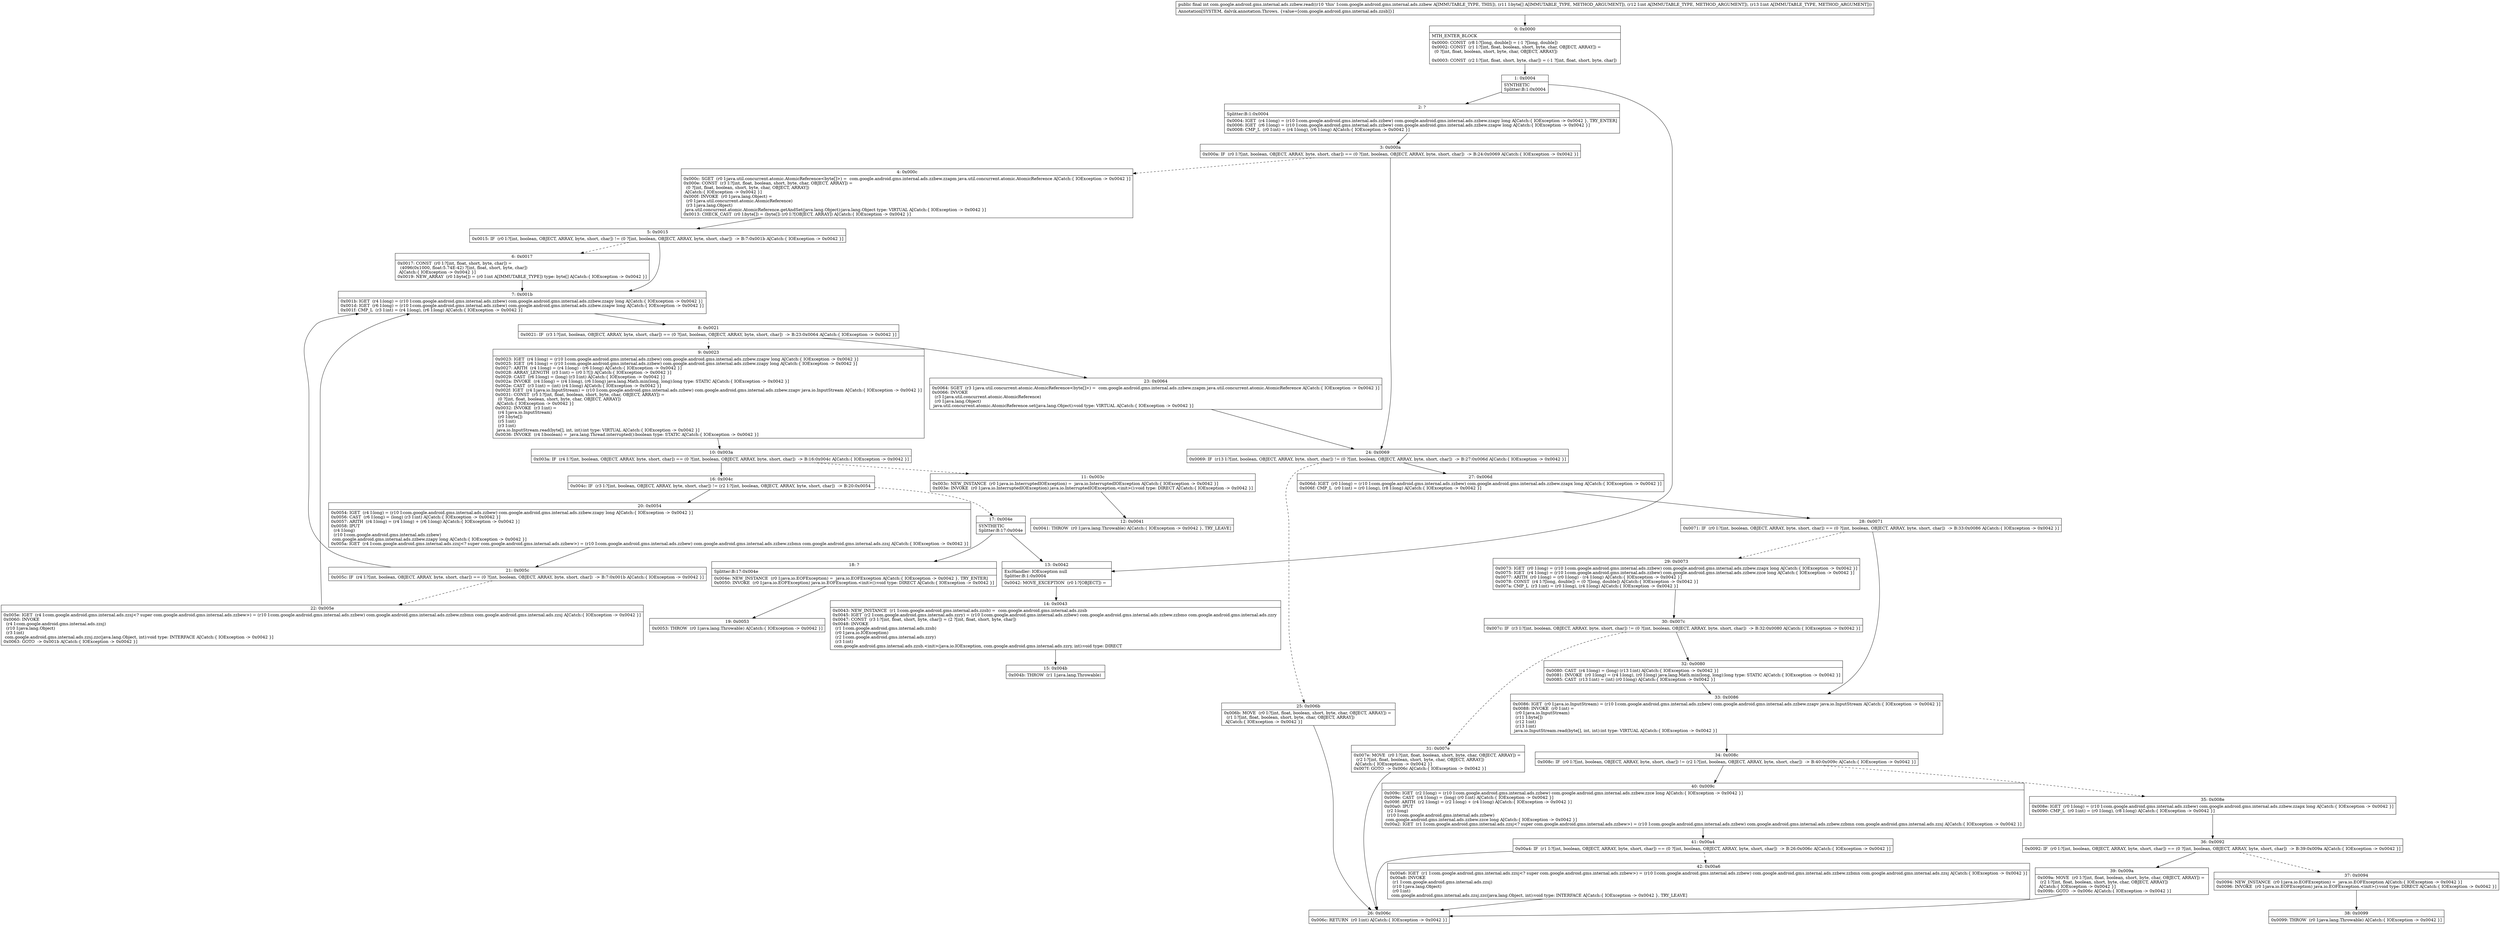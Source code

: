 digraph "CFG forcom.google.android.gms.internal.ads.zzbew.read([BII)I" {
Node_0 [shape=record,label="{0\:\ 0x0000|MTH_ENTER_BLOCK\l|0x0000: CONST  (r8 I:?[long, double]) = (\-1 ?[long, double]) \l0x0002: CONST  (r1 I:?[int, float, boolean, short, byte, char, OBJECT, ARRAY]) = \l  (0 ?[int, float, boolean, short, byte, char, OBJECT, ARRAY])\l \l0x0003: CONST  (r2 I:?[int, float, short, byte, char]) = (\-1 ?[int, float, short, byte, char]) \l}"];
Node_1 [shape=record,label="{1\:\ 0x0004|SYNTHETIC\lSplitter:B:1:0x0004\l}"];
Node_2 [shape=record,label="{2\:\ ?|Splitter:B:1:0x0004\l|0x0004: IGET  (r4 I:long) = (r10 I:com.google.android.gms.internal.ads.zzbew) com.google.android.gms.internal.ads.zzbew.zzapy long A[Catch:\{ IOException \-\> 0x0042 \}, TRY_ENTER]\l0x0006: IGET  (r6 I:long) = (r10 I:com.google.android.gms.internal.ads.zzbew) com.google.android.gms.internal.ads.zzbew.zzapw long A[Catch:\{ IOException \-\> 0x0042 \}]\l0x0008: CMP_L  (r0 I:int) = (r4 I:long), (r6 I:long) A[Catch:\{ IOException \-\> 0x0042 \}]\l}"];
Node_3 [shape=record,label="{3\:\ 0x000a|0x000a: IF  (r0 I:?[int, boolean, OBJECT, ARRAY, byte, short, char]) == (0 ?[int, boolean, OBJECT, ARRAY, byte, short, char])  \-\> B:24:0x0069 A[Catch:\{ IOException \-\> 0x0042 \}]\l}"];
Node_4 [shape=record,label="{4\:\ 0x000c|0x000c: SGET  (r0 I:java.util.concurrent.atomic.AtomicReference\<byte[]\>) =  com.google.android.gms.internal.ads.zzbew.zzapm java.util.concurrent.atomic.AtomicReference A[Catch:\{ IOException \-\> 0x0042 \}]\l0x000e: CONST  (r3 I:?[int, float, boolean, short, byte, char, OBJECT, ARRAY]) = \l  (0 ?[int, float, boolean, short, byte, char, OBJECT, ARRAY])\l A[Catch:\{ IOException \-\> 0x0042 \}]\l0x000f: INVOKE  (r0 I:java.lang.Object) = \l  (r0 I:java.util.concurrent.atomic.AtomicReference)\l  (r3 I:java.lang.Object)\l java.util.concurrent.atomic.AtomicReference.getAndSet(java.lang.Object):java.lang.Object type: VIRTUAL A[Catch:\{ IOException \-\> 0x0042 \}]\l0x0013: CHECK_CAST  (r0 I:byte[]) = (byte[]) (r0 I:?[OBJECT, ARRAY]) A[Catch:\{ IOException \-\> 0x0042 \}]\l}"];
Node_5 [shape=record,label="{5\:\ 0x0015|0x0015: IF  (r0 I:?[int, boolean, OBJECT, ARRAY, byte, short, char]) != (0 ?[int, boolean, OBJECT, ARRAY, byte, short, char])  \-\> B:7:0x001b A[Catch:\{ IOException \-\> 0x0042 \}]\l}"];
Node_6 [shape=record,label="{6\:\ 0x0017|0x0017: CONST  (r0 I:?[int, float, short, byte, char]) = \l  (4096(0x1000, float:5.74E\-42) ?[int, float, short, byte, char])\l A[Catch:\{ IOException \-\> 0x0042 \}]\l0x0019: NEW_ARRAY  (r0 I:byte[]) = (r0 I:int A[IMMUTABLE_TYPE]) type: byte[] A[Catch:\{ IOException \-\> 0x0042 \}]\l}"];
Node_7 [shape=record,label="{7\:\ 0x001b|0x001b: IGET  (r4 I:long) = (r10 I:com.google.android.gms.internal.ads.zzbew) com.google.android.gms.internal.ads.zzbew.zzapy long A[Catch:\{ IOException \-\> 0x0042 \}]\l0x001d: IGET  (r6 I:long) = (r10 I:com.google.android.gms.internal.ads.zzbew) com.google.android.gms.internal.ads.zzbew.zzapw long A[Catch:\{ IOException \-\> 0x0042 \}]\l0x001f: CMP_L  (r3 I:int) = (r4 I:long), (r6 I:long) A[Catch:\{ IOException \-\> 0x0042 \}]\l}"];
Node_8 [shape=record,label="{8\:\ 0x0021|0x0021: IF  (r3 I:?[int, boolean, OBJECT, ARRAY, byte, short, char]) == (0 ?[int, boolean, OBJECT, ARRAY, byte, short, char])  \-\> B:23:0x0064 A[Catch:\{ IOException \-\> 0x0042 \}]\l}"];
Node_9 [shape=record,label="{9\:\ 0x0023|0x0023: IGET  (r4 I:long) = (r10 I:com.google.android.gms.internal.ads.zzbew) com.google.android.gms.internal.ads.zzbew.zzapw long A[Catch:\{ IOException \-\> 0x0042 \}]\l0x0025: IGET  (r6 I:long) = (r10 I:com.google.android.gms.internal.ads.zzbew) com.google.android.gms.internal.ads.zzbew.zzapy long A[Catch:\{ IOException \-\> 0x0042 \}]\l0x0027: ARITH  (r4 I:long) = (r4 I:long) \- (r6 I:long) A[Catch:\{ IOException \-\> 0x0042 \}]\l0x0028: ARRAY_LENGTH  (r3 I:int) = (r0 I:?[]) A[Catch:\{ IOException \-\> 0x0042 \}]\l0x0029: CAST  (r6 I:long) = (long) (r3 I:int) A[Catch:\{ IOException \-\> 0x0042 \}]\l0x002a: INVOKE  (r4 I:long) = (r4 I:long), (r6 I:long) java.lang.Math.min(long, long):long type: STATIC A[Catch:\{ IOException \-\> 0x0042 \}]\l0x002e: CAST  (r3 I:int) = (int) (r4 I:long) A[Catch:\{ IOException \-\> 0x0042 \}]\l0x002f: IGET  (r4 I:java.io.InputStream) = (r10 I:com.google.android.gms.internal.ads.zzbew) com.google.android.gms.internal.ads.zzbew.zzapv java.io.InputStream A[Catch:\{ IOException \-\> 0x0042 \}]\l0x0031: CONST  (r5 I:?[int, float, boolean, short, byte, char, OBJECT, ARRAY]) = \l  (0 ?[int, float, boolean, short, byte, char, OBJECT, ARRAY])\l A[Catch:\{ IOException \-\> 0x0042 \}]\l0x0032: INVOKE  (r3 I:int) = \l  (r4 I:java.io.InputStream)\l  (r0 I:byte[])\l  (r5 I:int)\l  (r3 I:int)\l java.io.InputStream.read(byte[], int, int):int type: VIRTUAL A[Catch:\{ IOException \-\> 0x0042 \}]\l0x0036: INVOKE  (r4 I:boolean) =  java.lang.Thread.interrupted():boolean type: STATIC A[Catch:\{ IOException \-\> 0x0042 \}]\l}"];
Node_10 [shape=record,label="{10\:\ 0x003a|0x003a: IF  (r4 I:?[int, boolean, OBJECT, ARRAY, byte, short, char]) == (0 ?[int, boolean, OBJECT, ARRAY, byte, short, char])  \-\> B:16:0x004c A[Catch:\{ IOException \-\> 0x0042 \}]\l}"];
Node_11 [shape=record,label="{11\:\ 0x003c|0x003c: NEW_INSTANCE  (r0 I:java.io.InterruptedIOException) =  java.io.InterruptedIOException A[Catch:\{ IOException \-\> 0x0042 \}]\l0x003e: INVOKE  (r0 I:java.io.InterruptedIOException) java.io.InterruptedIOException.\<init\>():void type: DIRECT A[Catch:\{ IOException \-\> 0x0042 \}]\l}"];
Node_12 [shape=record,label="{12\:\ 0x0041|0x0041: THROW  (r0 I:java.lang.Throwable) A[Catch:\{ IOException \-\> 0x0042 \}, TRY_LEAVE]\l}"];
Node_13 [shape=record,label="{13\:\ 0x0042|ExcHandler: IOException null\lSplitter:B:1:0x0004\l|0x0042: MOVE_EXCEPTION  (r0 I:?[OBJECT]) =  \l}"];
Node_14 [shape=record,label="{14\:\ 0x0043|0x0043: NEW_INSTANCE  (r1 I:com.google.android.gms.internal.ads.zzsb) =  com.google.android.gms.internal.ads.zzsb \l0x0045: IGET  (r2 I:com.google.android.gms.internal.ads.zzry) = (r10 I:com.google.android.gms.internal.ads.zzbew) com.google.android.gms.internal.ads.zzbew.zzbmo com.google.android.gms.internal.ads.zzry \l0x0047: CONST  (r3 I:?[int, float, short, byte, char]) = (2 ?[int, float, short, byte, char]) \l0x0048: INVOKE  \l  (r1 I:com.google.android.gms.internal.ads.zzsb)\l  (r0 I:java.io.IOException)\l  (r2 I:com.google.android.gms.internal.ads.zzry)\l  (r3 I:int)\l com.google.android.gms.internal.ads.zzsb.\<init\>(java.io.IOException, com.google.android.gms.internal.ads.zzry, int):void type: DIRECT \l}"];
Node_15 [shape=record,label="{15\:\ 0x004b|0x004b: THROW  (r1 I:java.lang.Throwable) \l}"];
Node_16 [shape=record,label="{16\:\ 0x004c|0x004c: IF  (r3 I:?[int, boolean, OBJECT, ARRAY, byte, short, char]) != (r2 I:?[int, boolean, OBJECT, ARRAY, byte, short, char])  \-\> B:20:0x0054 \l}"];
Node_17 [shape=record,label="{17\:\ 0x004e|SYNTHETIC\lSplitter:B:17:0x004e\l}"];
Node_18 [shape=record,label="{18\:\ ?|Splitter:B:17:0x004e\l|0x004e: NEW_INSTANCE  (r0 I:java.io.EOFException) =  java.io.EOFException A[Catch:\{ IOException \-\> 0x0042 \}, TRY_ENTER]\l0x0050: INVOKE  (r0 I:java.io.EOFException) java.io.EOFException.\<init\>():void type: DIRECT A[Catch:\{ IOException \-\> 0x0042 \}]\l}"];
Node_19 [shape=record,label="{19\:\ 0x0053|0x0053: THROW  (r0 I:java.lang.Throwable) A[Catch:\{ IOException \-\> 0x0042 \}]\l}"];
Node_20 [shape=record,label="{20\:\ 0x0054|0x0054: IGET  (r4 I:long) = (r10 I:com.google.android.gms.internal.ads.zzbew) com.google.android.gms.internal.ads.zzbew.zzapy long A[Catch:\{ IOException \-\> 0x0042 \}]\l0x0056: CAST  (r6 I:long) = (long) (r3 I:int) A[Catch:\{ IOException \-\> 0x0042 \}]\l0x0057: ARITH  (r4 I:long) = (r4 I:long) + (r6 I:long) A[Catch:\{ IOException \-\> 0x0042 \}]\l0x0058: IPUT  \l  (r4 I:long)\l  (r10 I:com.google.android.gms.internal.ads.zzbew)\l com.google.android.gms.internal.ads.zzbew.zzapy long A[Catch:\{ IOException \-\> 0x0042 \}]\l0x005a: IGET  (r4 I:com.google.android.gms.internal.ads.zzsj\<? super com.google.android.gms.internal.ads.zzbew\>) = (r10 I:com.google.android.gms.internal.ads.zzbew) com.google.android.gms.internal.ads.zzbew.zzbmn com.google.android.gms.internal.ads.zzsj A[Catch:\{ IOException \-\> 0x0042 \}]\l}"];
Node_21 [shape=record,label="{21\:\ 0x005c|0x005c: IF  (r4 I:?[int, boolean, OBJECT, ARRAY, byte, short, char]) == (0 ?[int, boolean, OBJECT, ARRAY, byte, short, char])  \-\> B:7:0x001b A[Catch:\{ IOException \-\> 0x0042 \}]\l}"];
Node_22 [shape=record,label="{22\:\ 0x005e|0x005e: IGET  (r4 I:com.google.android.gms.internal.ads.zzsj\<? super com.google.android.gms.internal.ads.zzbew\>) = (r10 I:com.google.android.gms.internal.ads.zzbew) com.google.android.gms.internal.ads.zzbew.zzbmn com.google.android.gms.internal.ads.zzsj A[Catch:\{ IOException \-\> 0x0042 \}]\l0x0060: INVOKE  \l  (r4 I:com.google.android.gms.internal.ads.zzsj)\l  (r10 I:java.lang.Object)\l  (r3 I:int)\l com.google.android.gms.internal.ads.zzsj.zzc(java.lang.Object, int):void type: INTERFACE A[Catch:\{ IOException \-\> 0x0042 \}]\l0x0063: GOTO  \-\> 0x001b A[Catch:\{ IOException \-\> 0x0042 \}]\l}"];
Node_23 [shape=record,label="{23\:\ 0x0064|0x0064: SGET  (r3 I:java.util.concurrent.atomic.AtomicReference\<byte[]\>) =  com.google.android.gms.internal.ads.zzbew.zzapm java.util.concurrent.atomic.AtomicReference A[Catch:\{ IOException \-\> 0x0042 \}]\l0x0066: INVOKE  \l  (r3 I:java.util.concurrent.atomic.AtomicReference)\l  (r0 I:java.lang.Object)\l java.util.concurrent.atomic.AtomicReference.set(java.lang.Object):void type: VIRTUAL A[Catch:\{ IOException \-\> 0x0042 \}]\l}"];
Node_24 [shape=record,label="{24\:\ 0x0069|0x0069: IF  (r13 I:?[int, boolean, OBJECT, ARRAY, byte, short, char]) != (0 ?[int, boolean, OBJECT, ARRAY, byte, short, char])  \-\> B:27:0x006d A[Catch:\{ IOException \-\> 0x0042 \}]\l}"];
Node_25 [shape=record,label="{25\:\ 0x006b|0x006b: MOVE  (r0 I:?[int, float, boolean, short, byte, char, OBJECT, ARRAY]) = \l  (r1 I:?[int, float, boolean, short, byte, char, OBJECT, ARRAY])\l A[Catch:\{ IOException \-\> 0x0042 \}]\l}"];
Node_26 [shape=record,label="{26\:\ 0x006c|0x006c: RETURN  (r0 I:int) A[Catch:\{ IOException \-\> 0x0042 \}]\l}"];
Node_27 [shape=record,label="{27\:\ 0x006d|0x006d: IGET  (r0 I:long) = (r10 I:com.google.android.gms.internal.ads.zzbew) com.google.android.gms.internal.ads.zzbew.zzapx long A[Catch:\{ IOException \-\> 0x0042 \}]\l0x006f: CMP_L  (r0 I:int) = (r0 I:long), (r8 I:long) A[Catch:\{ IOException \-\> 0x0042 \}]\l}"];
Node_28 [shape=record,label="{28\:\ 0x0071|0x0071: IF  (r0 I:?[int, boolean, OBJECT, ARRAY, byte, short, char]) == (0 ?[int, boolean, OBJECT, ARRAY, byte, short, char])  \-\> B:33:0x0086 A[Catch:\{ IOException \-\> 0x0042 \}]\l}"];
Node_29 [shape=record,label="{29\:\ 0x0073|0x0073: IGET  (r0 I:long) = (r10 I:com.google.android.gms.internal.ads.zzbew) com.google.android.gms.internal.ads.zzbew.zzapx long A[Catch:\{ IOException \-\> 0x0042 \}]\l0x0075: IGET  (r4 I:long) = (r10 I:com.google.android.gms.internal.ads.zzbew) com.google.android.gms.internal.ads.zzbew.zzce long A[Catch:\{ IOException \-\> 0x0042 \}]\l0x0077: ARITH  (r0 I:long) = (r0 I:long) \- (r4 I:long) A[Catch:\{ IOException \-\> 0x0042 \}]\l0x0078: CONST  (r4 I:?[long, double]) = (0 ?[long, double]) A[Catch:\{ IOException \-\> 0x0042 \}]\l0x007a: CMP_L  (r3 I:int) = (r0 I:long), (r4 I:long) A[Catch:\{ IOException \-\> 0x0042 \}]\l}"];
Node_30 [shape=record,label="{30\:\ 0x007c|0x007c: IF  (r3 I:?[int, boolean, OBJECT, ARRAY, byte, short, char]) != (0 ?[int, boolean, OBJECT, ARRAY, byte, short, char])  \-\> B:32:0x0080 A[Catch:\{ IOException \-\> 0x0042 \}]\l}"];
Node_31 [shape=record,label="{31\:\ 0x007e|0x007e: MOVE  (r0 I:?[int, float, boolean, short, byte, char, OBJECT, ARRAY]) = \l  (r2 I:?[int, float, boolean, short, byte, char, OBJECT, ARRAY])\l A[Catch:\{ IOException \-\> 0x0042 \}]\l0x007f: GOTO  \-\> 0x006c A[Catch:\{ IOException \-\> 0x0042 \}]\l}"];
Node_32 [shape=record,label="{32\:\ 0x0080|0x0080: CAST  (r4 I:long) = (long) (r13 I:int) A[Catch:\{ IOException \-\> 0x0042 \}]\l0x0081: INVOKE  (r0 I:long) = (r4 I:long), (r0 I:long) java.lang.Math.min(long, long):long type: STATIC A[Catch:\{ IOException \-\> 0x0042 \}]\l0x0085: CAST  (r13 I:int) = (int) (r0 I:long) A[Catch:\{ IOException \-\> 0x0042 \}]\l}"];
Node_33 [shape=record,label="{33\:\ 0x0086|0x0086: IGET  (r0 I:java.io.InputStream) = (r10 I:com.google.android.gms.internal.ads.zzbew) com.google.android.gms.internal.ads.zzbew.zzapv java.io.InputStream A[Catch:\{ IOException \-\> 0x0042 \}]\l0x0088: INVOKE  (r0 I:int) = \l  (r0 I:java.io.InputStream)\l  (r11 I:byte[])\l  (r12 I:int)\l  (r13 I:int)\l java.io.InputStream.read(byte[], int, int):int type: VIRTUAL A[Catch:\{ IOException \-\> 0x0042 \}]\l}"];
Node_34 [shape=record,label="{34\:\ 0x008c|0x008c: IF  (r0 I:?[int, boolean, OBJECT, ARRAY, byte, short, char]) != (r2 I:?[int, boolean, OBJECT, ARRAY, byte, short, char])  \-\> B:40:0x009c A[Catch:\{ IOException \-\> 0x0042 \}]\l}"];
Node_35 [shape=record,label="{35\:\ 0x008e|0x008e: IGET  (r0 I:long) = (r10 I:com.google.android.gms.internal.ads.zzbew) com.google.android.gms.internal.ads.zzbew.zzapx long A[Catch:\{ IOException \-\> 0x0042 \}]\l0x0090: CMP_L  (r0 I:int) = (r0 I:long), (r8 I:long) A[Catch:\{ IOException \-\> 0x0042 \}]\l}"];
Node_36 [shape=record,label="{36\:\ 0x0092|0x0092: IF  (r0 I:?[int, boolean, OBJECT, ARRAY, byte, short, char]) == (0 ?[int, boolean, OBJECT, ARRAY, byte, short, char])  \-\> B:39:0x009a A[Catch:\{ IOException \-\> 0x0042 \}]\l}"];
Node_37 [shape=record,label="{37\:\ 0x0094|0x0094: NEW_INSTANCE  (r0 I:java.io.EOFException) =  java.io.EOFException A[Catch:\{ IOException \-\> 0x0042 \}]\l0x0096: INVOKE  (r0 I:java.io.EOFException) java.io.EOFException.\<init\>():void type: DIRECT A[Catch:\{ IOException \-\> 0x0042 \}]\l}"];
Node_38 [shape=record,label="{38\:\ 0x0099|0x0099: THROW  (r0 I:java.lang.Throwable) A[Catch:\{ IOException \-\> 0x0042 \}]\l}"];
Node_39 [shape=record,label="{39\:\ 0x009a|0x009a: MOVE  (r0 I:?[int, float, boolean, short, byte, char, OBJECT, ARRAY]) = \l  (r2 I:?[int, float, boolean, short, byte, char, OBJECT, ARRAY])\l A[Catch:\{ IOException \-\> 0x0042 \}]\l0x009b: GOTO  \-\> 0x006c A[Catch:\{ IOException \-\> 0x0042 \}]\l}"];
Node_40 [shape=record,label="{40\:\ 0x009c|0x009c: IGET  (r2 I:long) = (r10 I:com.google.android.gms.internal.ads.zzbew) com.google.android.gms.internal.ads.zzbew.zzce long A[Catch:\{ IOException \-\> 0x0042 \}]\l0x009e: CAST  (r4 I:long) = (long) (r0 I:int) A[Catch:\{ IOException \-\> 0x0042 \}]\l0x009f: ARITH  (r2 I:long) = (r2 I:long) + (r4 I:long) A[Catch:\{ IOException \-\> 0x0042 \}]\l0x00a0: IPUT  \l  (r2 I:long)\l  (r10 I:com.google.android.gms.internal.ads.zzbew)\l com.google.android.gms.internal.ads.zzbew.zzce long A[Catch:\{ IOException \-\> 0x0042 \}]\l0x00a2: IGET  (r1 I:com.google.android.gms.internal.ads.zzsj\<? super com.google.android.gms.internal.ads.zzbew\>) = (r10 I:com.google.android.gms.internal.ads.zzbew) com.google.android.gms.internal.ads.zzbew.zzbmn com.google.android.gms.internal.ads.zzsj A[Catch:\{ IOException \-\> 0x0042 \}]\l}"];
Node_41 [shape=record,label="{41\:\ 0x00a4|0x00a4: IF  (r1 I:?[int, boolean, OBJECT, ARRAY, byte, short, char]) == (0 ?[int, boolean, OBJECT, ARRAY, byte, short, char])  \-\> B:26:0x006c A[Catch:\{ IOException \-\> 0x0042 \}]\l}"];
Node_42 [shape=record,label="{42\:\ 0x00a6|0x00a6: IGET  (r1 I:com.google.android.gms.internal.ads.zzsj\<? super com.google.android.gms.internal.ads.zzbew\>) = (r10 I:com.google.android.gms.internal.ads.zzbew) com.google.android.gms.internal.ads.zzbew.zzbmn com.google.android.gms.internal.ads.zzsj A[Catch:\{ IOException \-\> 0x0042 \}]\l0x00a8: INVOKE  \l  (r1 I:com.google.android.gms.internal.ads.zzsj)\l  (r10 I:java.lang.Object)\l  (r0 I:int)\l com.google.android.gms.internal.ads.zzsj.zzc(java.lang.Object, int):void type: INTERFACE A[Catch:\{ IOException \-\> 0x0042 \}, TRY_LEAVE]\l}"];
MethodNode[shape=record,label="{public final int com.google.android.gms.internal.ads.zzbew.read((r10 'this' I:com.google.android.gms.internal.ads.zzbew A[IMMUTABLE_TYPE, THIS]), (r11 I:byte[] A[IMMUTABLE_TYPE, METHOD_ARGUMENT]), (r12 I:int A[IMMUTABLE_TYPE, METHOD_ARGUMENT]), (r13 I:int A[IMMUTABLE_TYPE, METHOD_ARGUMENT]))  | Annotation[SYSTEM, dalvik.annotation.Throws, \{value=[com.google.android.gms.internal.ads.zzsb]\}]\l}"];
MethodNode -> Node_0;
Node_0 -> Node_1;
Node_1 -> Node_2;
Node_1 -> Node_13;
Node_2 -> Node_3;
Node_3 -> Node_4[style=dashed];
Node_3 -> Node_24;
Node_4 -> Node_5;
Node_5 -> Node_6[style=dashed];
Node_5 -> Node_7;
Node_6 -> Node_7;
Node_7 -> Node_8;
Node_8 -> Node_9[style=dashed];
Node_8 -> Node_23;
Node_9 -> Node_10;
Node_10 -> Node_11[style=dashed];
Node_10 -> Node_16;
Node_11 -> Node_12;
Node_13 -> Node_14;
Node_14 -> Node_15;
Node_16 -> Node_17[style=dashed];
Node_16 -> Node_20;
Node_17 -> Node_18;
Node_17 -> Node_13;
Node_18 -> Node_19;
Node_20 -> Node_21;
Node_21 -> Node_7;
Node_21 -> Node_22[style=dashed];
Node_22 -> Node_7;
Node_23 -> Node_24;
Node_24 -> Node_25[style=dashed];
Node_24 -> Node_27;
Node_25 -> Node_26;
Node_27 -> Node_28;
Node_28 -> Node_29[style=dashed];
Node_28 -> Node_33;
Node_29 -> Node_30;
Node_30 -> Node_31[style=dashed];
Node_30 -> Node_32;
Node_31 -> Node_26;
Node_32 -> Node_33;
Node_33 -> Node_34;
Node_34 -> Node_35[style=dashed];
Node_34 -> Node_40;
Node_35 -> Node_36;
Node_36 -> Node_37[style=dashed];
Node_36 -> Node_39;
Node_37 -> Node_38;
Node_39 -> Node_26;
Node_40 -> Node_41;
Node_41 -> Node_26;
Node_41 -> Node_42[style=dashed];
Node_42 -> Node_26;
}

